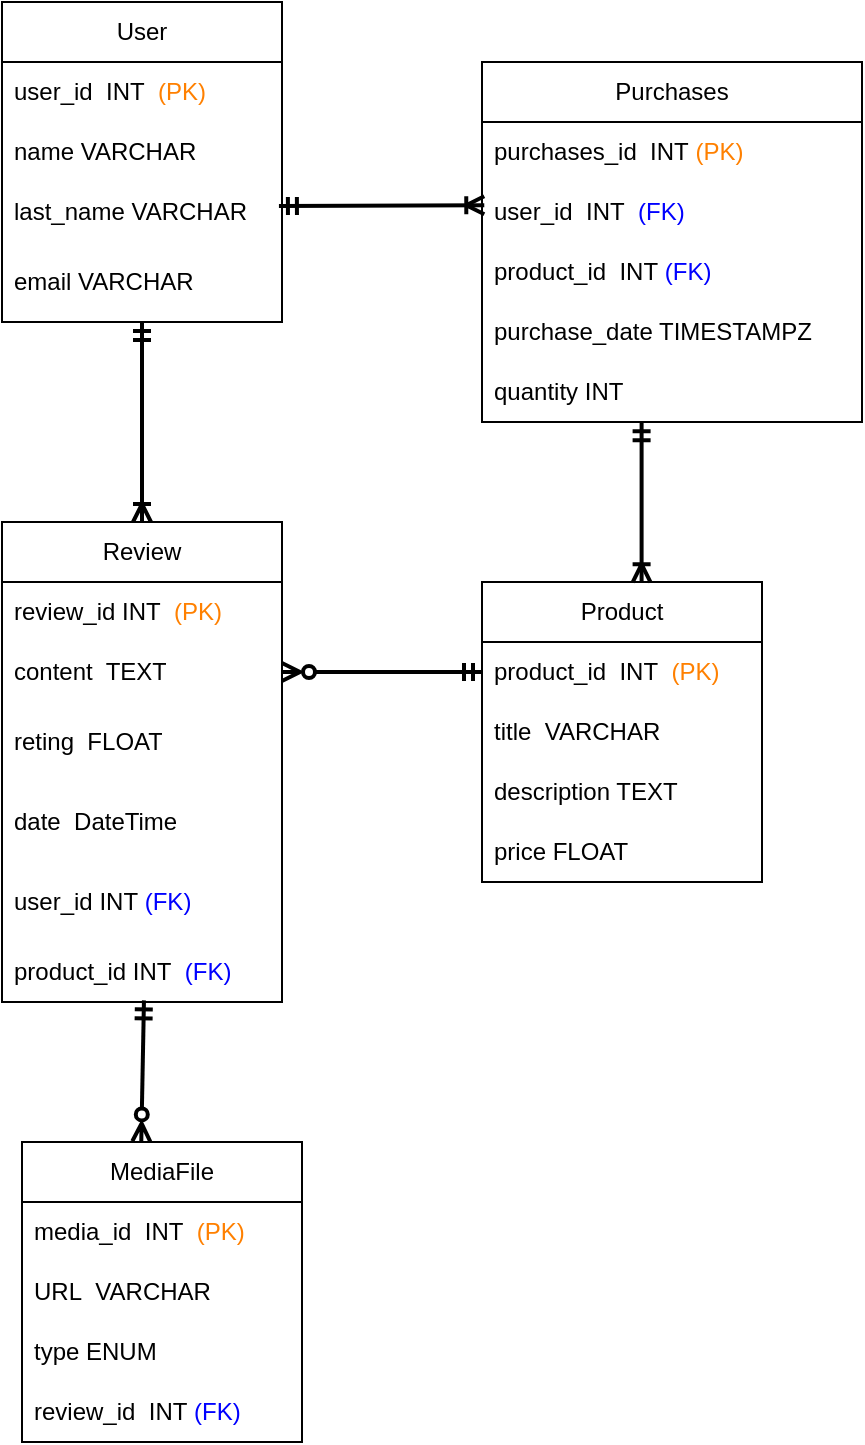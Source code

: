 <mxfile version="24.8.8">
  <diagram name="Страница — 1" id="WvAe95_GHFCQsm5EFjYM">
    <mxGraphModel dx="916" dy="873" grid="1" gridSize="10" guides="1" tooltips="1" connect="1" arrows="1" fold="1" page="1" pageScale="1" pageWidth="827" pageHeight="1169" math="0" shadow="0">
      <root>
        <mxCell id="0" />
        <mxCell id="1" parent="0" />
        <mxCell id="19RlmkvOXlg0cIkhi3ER-1" value="User" style="swimlane;fontStyle=0;childLayout=stackLayout;horizontal=1;startSize=30;horizontalStack=0;resizeParent=1;resizeParentMax=0;resizeLast=0;collapsible=1;marginBottom=0;whiteSpace=wrap;html=1;" parent="1" vertex="1">
          <mxGeometry x="240" y="220" width="140" height="160" as="geometry">
            <mxRectangle x="90" y="350" width="70" height="30" as="alternateBounds" />
          </mxGeometry>
        </mxCell>
        <mxCell id="19RlmkvOXlg0cIkhi3ER-2" value="user_id&amp;nbsp; INT&amp;nbsp; &lt;font color=&quot;#ff8000&quot;&gt;(PK)&lt;/font&gt;" style="text;strokeColor=none;fillColor=none;align=left;verticalAlign=middle;spacingLeft=4;spacingRight=4;overflow=hidden;points=[[0,0.5],[1,0.5]];portConstraint=eastwest;rotatable=0;whiteSpace=wrap;html=1;" parent="19RlmkvOXlg0cIkhi3ER-1" vertex="1">
          <mxGeometry y="30" width="140" height="30" as="geometry" />
        </mxCell>
        <mxCell id="19RlmkvOXlg0cIkhi3ER-3" value="name VARCHAR" style="text;strokeColor=none;fillColor=none;align=left;verticalAlign=middle;spacingLeft=4;spacingRight=4;overflow=hidden;points=[[0,0.5],[1,0.5]];portConstraint=eastwest;rotatable=0;whiteSpace=wrap;html=1;" parent="19RlmkvOXlg0cIkhi3ER-1" vertex="1">
          <mxGeometry y="60" width="140" height="30" as="geometry" />
        </mxCell>
        <mxCell id="19RlmkvOXlg0cIkhi3ER-6" value="last_name VARCHAR" style="text;strokeColor=none;fillColor=none;align=left;verticalAlign=middle;spacingLeft=4;spacingRight=4;overflow=hidden;points=[[0,0.5],[1,0.5]];portConstraint=eastwest;rotatable=0;whiteSpace=wrap;html=1;" parent="19RlmkvOXlg0cIkhi3ER-1" vertex="1">
          <mxGeometry y="90" width="140" height="30" as="geometry" />
        </mxCell>
        <mxCell id="19RlmkvOXlg0cIkhi3ER-4" value="email VARCHAR" style="text;strokeColor=none;fillColor=none;align=left;verticalAlign=middle;spacingLeft=4;spacingRight=4;overflow=hidden;points=[[0,0.5],[1,0.5]];portConstraint=eastwest;rotatable=0;whiteSpace=wrap;html=1;" parent="19RlmkvOXlg0cIkhi3ER-1" vertex="1">
          <mxGeometry y="120" width="140" height="40" as="geometry" />
        </mxCell>
        <mxCell id="19RlmkvOXlg0cIkhi3ER-7" value="Product" style="swimlane;fontStyle=0;childLayout=stackLayout;horizontal=1;startSize=30;horizontalStack=0;resizeParent=1;resizeParentMax=0;resizeLast=0;collapsible=1;marginBottom=0;whiteSpace=wrap;html=1;" parent="1" vertex="1">
          <mxGeometry x="480" y="510" width="140" height="150" as="geometry" />
        </mxCell>
        <mxCell id="19RlmkvOXlg0cIkhi3ER-8" value="product_id&amp;nbsp; INT&amp;nbsp;&amp;nbsp;&lt;span style=&quot;color: rgb(255, 128, 0);&quot;&gt;(PK)&lt;/span&gt;" style="text;strokeColor=none;fillColor=none;align=left;verticalAlign=middle;spacingLeft=4;spacingRight=4;overflow=hidden;points=[[0,0.5],[1,0.5]];portConstraint=eastwest;rotatable=0;whiteSpace=wrap;html=1;" parent="19RlmkvOXlg0cIkhi3ER-7" vertex="1">
          <mxGeometry y="30" width="140" height="30" as="geometry" />
        </mxCell>
        <mxCell id="19RlmkvOXlg0cIkhi3ER-9" value="title&amp;nbsp; VARCHAR" style="text;strokeColor=none;fillColor=none;align=left;verticalAlign=middle;spacingLeft=4;spacingRight=4;overflow=hidden;points=[[0,0.5],[1,0.5]];portConstraint=eastwest;rotatable=0;whiteSpace=wrap;html=1;" parent="19RlmkvOXlg0cIkhi3ER-7" vertex="1">
          <mxGeometry y="60" width="140" height="30" as="geometry" />
        </mxCell>
        <mxCell id="19RlmkvOXlg0cIkhi3ER-10" value="description TEXT" style="text;strokeColor=none;fillColor=none;align=left;verticalAlign=middle;spacingLeft=4;spacingRight=4;overflow=hidden;points=[[0,0.5],[1,0.5]];portConstraint=eastwest;rotatable=0;whiteSpace=wrap;html=1;" parent="19RlmkvOXlg0cIkhi3ER-7" vertex="1">
          <mxGeometry y="90" width="140" height="30" as="geometry" />
        </mxCell>
        <mxCell id="19RlmkvOXlg0cIkhi3ER-36" value="price FLOAT" style="text;strokeColor=none;fillColor=none;align=left;verticalAlign=middle;spacingLeft=4;spacingRight=4;overflow=hidden;points=[[0,0.5],[1,0.5]];portConstraint=eastwest;rotatable=0;whiteSpace=wrap;html=1;" parent="19RlmkvOXlg0cIkhi3ER-7" vertex="1">
          <mxGeometry y="120" width="140" height="30" as="geometry" />
        </mxCell>
        <mxCell id="19RlmkvOXlg0cIkhi3ER-11" value="Review" style="swimlane;fontStyle=0;childLayout=stackLayout;horizontal=1;startSize=30;horizontalStack=0;resizeParent=1;resizeParentMax=0;resizeLast=0;collapsible=1;marginBottom=0;whiteSpace=wrap;html=1;" parent="1" vertex="1">
          <mxGeometry x="240" y="480" width="140" height="240" as="geometry" />
        </mxCell>
        <mxCell id="19RlmkvOXlg0cIkhi3ER-12" value="review_id INT&amp;nbsp;&amp;nbsp;&lt;span style=&quot;color: rgb(255, 128, 0);&quot;&gt;(PK)&lt;/span&gt;" style="text;strokeColor=none;fillColor=none;align=left;verticalAlign=middle;spacingLeft=4;spacingRight=4;overflow=hidden;points=[[0,0.5],[1,0.5]];portConstraint=eastwest;rotatable=0;whiteSpace=wrap;html=1;" parent="19RlmkvOXlg0cIkhi3ER-11" vertex="1">
          <mxGeometry y="30" width="140" height="30" as="geometry" />
        </mxCell>
        <mxCell id="19RlmkvOXlg0cIkhi3ER-13" value="content&amp;nbsp; TEXT" style="text;strokeColor=none;fillColor=none;align=left;verticalAlign=middle;spacingLeft=4;spacingRight=4;overflow=hidden;points=[[0,0.5],[1,0.5]];portConstraint=eastwest;rotatable=0;whiteSpace=wrap;html=1;" parent="19RlmkvOXlg0cIkhi3ER-11" vertex="1">
          <mxGeometry y="60" width="140" height="30" as="geometry" />
        </mxCell>
        <mxCell id="19RlmkvOXlg0cIkhi3ER-14" value="reting&amp;nbsp; FLOAT" style="text;strokeColor=none;fillColor=none;align=left;verticalAlign=middle;spacingLeft=4;spacingRight=4;overflow=hidden;points=[[0,0.5],[1,0.5]];portConstraint=eastwest;rotatable=0;whiteSpace=wrap;html=1;" parent="19RlmkvOXlg0cIkhi3ER-11" vertex="1">
          <mxGeometry y="90" width="140" height="40" as="geometry" />
        </mxCell>
        <mxCell id="19RlmkvOXlg0cIkhi3ER-19" value="date&amp;nbsp; DateTime" style="text;strokeColor=none;fillColor=none;align=left;verticalAlign=middle;spacingLeft=4;spacingRight=4;overflow=hidden;points=[[0,0.5],[1,0.5]];portConstraint=eastwest;rotatable=0;whiteSpace=wrap;html=1;" parent="19RlmkvOXlg0cIkhi3ER-11" vertex="1">
          <mxGeometry y="130" width="140" height="40" as="geometry" />
        </mxCell>
        <mxCell id="19RlmkvOXlg0cIkhi3ER-20" value="user_id INT&amp;nbsp;&lt;font color=&quot;#0000ff&quot;&gt;(FK)&lt;/font&gt;" style="text;strokeColor=none;fillColor=none;align=left;verticalAlign=middle;spacingLeft=4;spacingRight=4;overflow=hidden;points=[[0,0.5],[1,0.5]];portConstraint=eastwest;rotatable=0;whiteSpace=wrap;html=1;" parent="19RlmkvOXlg0cIkhi3ER-11" vertex="1">
          <mxGeometry y="170" width="140" height="40" as="geometry" />
        </mxCell>
        <mxCell id="19RlmkvOXlg0cIkhi3ER-21" value="product_id INT&amp;nbsp;&amp;nbsp;&lt;span style=&quot;color: rgb(0, 0, 255);&quot;&gt;(FK)&lt;/span&gt;" style="text;strokeColor=none;fillColor=none;align=left;verticalAlign=middle;spacingLeft=4;spacingRight=4;overflow=hidden;points=[[0,0.5],[1,0.5]];portConstraint=eastwest;rotatable=0;whiteSpace=wrap;html=1;" parent="19RlmkvOXlg0cIkhi3ER-11" vertex="1">
          <mxGeometry y="210" width="140" height="30" as="geometry" />
        </mxCell>
        <mxCell id="19RlmkvOXlg0cIkhi3ER-15" value="MediaFile" style="swimlane;fontStyle=0;childLayout=stackLayout;horizontal=1;startSize=30;horizontalStack=0;resizeParent=1;resizeParentMax=0;resizeLast=0;collapsible=1;marginBottom=0;whiteSpace=wrap;html=1;" parent="1" vertex="1">
          <mxGeometry x="250" y="790" width="140" height="150" as="geometry" />
        </mxCell>
        <mxCell id="19RlmkvOXlg0cIkhi3ER-16" value="media_id&amp;nbsp; INT&amp;nbsp;&amp;nbsp;&lt;span style=&quot;color: rgb(255, 128, 0);&quot;&gt;(PK)&lt;/span&gt;" style="text;strokeColor=none;fillColor=none;align=left;verticalAlign=middle;spacingLeft=4;spacingRight=4;overflow=hidden;points=[[0,0.5],[1,0.5]];portConstraint=eastwest;rotatable=0;whiteSpace=wrap;html=1;" parent="19RlmkvOXlg0cIkhi3ER-15" vertex="1">
          <mxGeometry y="30" width="140" height="30" as="geometry" />
        </mxCell>
        <mxCell id="19RlmkvOXlg0cIkhi3ER-17" value="URL&amp;nbsp; VARCHAR" style="text;strokeColor=none;fillColor=none;align=left;verticalAlign=middle;spacingLeft=4;spacingRight=4;overflow=hidden;points=[[0,0.5],[1,0.5]];portConstraint=eastwest;rotatable=0;whiteSpace=wrap;html=1;" parent="19RlmkvOXlg0cIkhi3ER-15" vertex="1">
          <mxGeometry y="60" width="140" height="30" as="geometry" />
        </mxCell>
        <mxCell id="19RlmkvOXlg0cIkhi3ER-18" value="type ENUM" style="text;strokeColor=none;fillColor=none;align=left;verticalAlign=middle;spacingLeft=4;spacingRight=4;overflow=hidden;points=[[0,0.5],[1,0.5]];portConstraint=eastwest;rotatable=0;whiteSpace=wrap;html=1;" parent="19RlmkvOXlg0cIkhi3ER-15" vertex="1">
          <mxGeometry y="90" width="140" height="30" as="geometry" />
        </mxCell>
        <mxCell id="19RlmkvOXlg0cIkhi3ER-22" value="review_id&amp;nbsp; INT&amp;nbsp;&lt;span style=&quot;color: rgb(0, 0, 255);&quot;&gt;(FK)&lt;/span&gt;" style="text;strokeColor=none;fillColor=none;align=left;verticalAlign=middle;spacingLeft=4;spacingRight=4;overflow=hidden;points=[[0,0.5],[1,0.5]];portConstraint=eastwest;rotatable=0;whiteSpace=wrap;html=1;" parent="19RlmkvOXlg0cIkhi3ER-15" vertex="1">
          <mxGeometry y="120" width="140" height="30" as="geometry" />
        </mxCell>
        <mxCell id="19RlmkvOXlg0cIkhi3ER-26" value="" style="endArrow=ERoneToMany;html=1;rounded=0;endFill=0;entryX=0.5;entryY=0;entryDx=0;entryDy=0;strokeWidth=2;exitX=0.5;exitY=1;exitDx=0;exitDy=0;exitPerimeter=0;startArrow=ERmandOne;startFill=0;" parent="1" source="19RlmkvOXlg0cIkhi3ER-4" target="19RlmkvOXlg0cIkhi3ER-11" edge="1">
          <mxGeometry width="50" height="50" relative="1" as="geometry">
            <mxPoint x="320" y="380" as="sourcePoint" />
            <mxPoint x="250" y="540" as="targetPoint" />
            <Array as="points" />
          </mxGeometry>
        </mxCell>
        <mxCell id="19RlmkvOXlg0cIkhi3ER-27" value="" style="endArrow=ERzeroToMany;html=1;rounded=0;entryX=1;entryY=0.5;entryDx=0;entryDy=0;endFill=0;strokeWidth=2;exitX=0;exitY=0.5;exitDx=0;exitDy=0;startArrow=ERmandOne;startFill=0;" parent="1" source="19RlmkvOXlg0cIkhi3ER-8" target="19RlmkvOXlg0cIkhi3ER-13" edge="1">
          <mxGeometry width="50" height="50" relative="1" as="geometry">
            <mxPoint x="480" y="625" as="sourcePoint" />
            <mxPoint x="460" y="500" as="targetPoint" />
          </mxGeometry>
        </mxCell>
        <mxCell id="19RlmkvOXlg0cIkhi3ER-28" value="" style="endArrow=ERzeroToMany;html=1;rounded=0;entryX=0.426;entryY=-0.002;entryDx=0;entryDy=0;strokeWidth=2;endFill=0;exitX=0.507;exitY=0.973;exitDx=0;exitDy=0;exitPerimeter=0;entryPerimeter=0;startArrow=ERmandOne;startFill=0;" parent="1" source="19RlmkvOXlg0cIkhi3ER-21" target="19RlmkvOXlg0cIkhi3ER-15" edge="1">
          <mxGeometry width="50" height="50" relative="1" as="geometry">
            <mxPoint x="320" y="790" as="sourcePoint" />
            <mxPoint x="578.04" y="570" as="targetPoint" />
          </mxGeometry>
        </mxCell>
        <mxCell id="19RlmkvOXlg0cIkhi3ER-29" value="Purchases" style="swimlane;fontStyle=0;childLayout=stackLayout;horizontal=1;startSize=30;horizontalStack=0;resizeParent=1;resizeParentMax=0;resizeLast=0;collapsible=1;marginBottom=0;whiteSpace=wrap;html=1;" parent="1" vertex="1">
          <mxGeometry x="480" y="250" width="190" height="180" as="geometry" />
        </mxCell>
        <mxCell id="19RlmkvOXlg0cIkhi3ER-33" value="purchases_id&amp;nbsp; INT&amp;nbsp;&lt;span style=&quot;color: rgb(255, 128, 0);&quot;&gt;(PK)&lt;/span&gt;" style="text;strokeColor=none;fillColor=none;align=left;verticalAlign=middle;spacingLeft=4;spacingRight=4;overflow=hidden;points=[[0,0.5],[1,0.5]];portConstraint=eastwest;rotatable=0;whiteSpace=wrap;html=1;" parent="19RlmkvOXlg0cIkhi3ER-29" vertex="1">
          <mxGeometry y="30" width="190" height="30" as="geometry" />
        </mxCell>
        <mxCell id="19RlmkvOXlg0cIkhi3ER-30" value="user_id&amp;nbsp; INT&amp;nbsp;&amp;nbsp;&lt;span style=&quot;color: rgb(0, 0, 255);&quot;&gt;(FK)&lt;/span&gt;" style="text;strokeColor=none;fillColor=none;align=left;verticalAlign=middle;spacingLeft=4;spacingRight=4;overflow=hidden;points=[[0,0.5],[1,0.5]];portConstraint=eastwest;rotatable=0;whiteSpace=wrap;html=1;" parent="19RlmkvOXlg0cIkhi3ER-29" vertex="1">
          <mxGeometry y="60" width="190" height="30" as="geometry" />
        </mxCell>
        <mxCell id="19RlmkvOXlg0cIkhi3ER-31" value="product_id&amp;nbsp; INT&amp;nbsp;&lt;span style=&quot;color: rgb(0, 0, 255);&quot;&gt;(FK)&lt;/span&gt;" style="text;strokeColor=none;fillColor=none;align=left;verticalAlign=middle;spacingLeft=4;spacingRight=4;overflow=hidden;points=[[0,0.5],[1,0.5]];portConstraint=eastwest;rotatable=0;whiteSpace=wrap;html=1;" parent="19RlmkvOXlg0cIkhi3ER-29" vertex="1">
          <mxGeometry y="90" width="190" height="30" as="geometry" />
        </mxCell>
        <mxCell id="19RlmkvOXlg0cIkhi3ER-32" value="purchase_date TIMESTAMPZ" style="text;strokeColor=none;fillColor=none;align=left;verticalAlign=middle;spacingLeft=4;spacingRight=4;overflow=hidden;points=[[0,0.5],[1,0.5]];portConstraint=eastwest;rotatable=0;whiteSpace=wrap;html=1;" parent="19RlmkvOXlg0cIkhi3ER-29" vertex="1">
          <mxGeometry y="120" width="190" height="30" as="geometry" />
        </mxCell>
        <mxCell id="19RlmkvOXlg0cIkhi3ER-34" value="quantity INT" style="text;strokeColor=none;fillColor=none;align=left;verticalAlign=middle;spacingLeft=4;spacingRight=4;overflow=hidden;points=[[0,0.5],[1,0.5]];portConstraint=eastwest;rotatable=0;whiteSpace=wrap;html=1;" parent="19RlmkvOXlg0cIkhi3ER-29" vertex="1">
          <mxGeometry y="150" width="190" height="30" as="geometry" />
        </mxCell>
        <mxCell id="19RlmkvOXlg0cIkhi3ER-40" value="" style="endArrow=ERoneToMany;html=1;rounded=0;exitX=0.42;exitY=1.005;exitDx=0;exitDy=0;exitPerimeter=0;entryX=0.57;entryY=0.001;entryDx=0;entryDy=0;entryPerimeter=0;endFill=0;strokeWidth=2;startArrow=ERmandOne;startFill=0;" parent="1" source="19RlmkvOXlg0cIkhi3ER-34" target="19RlmkvOXlg0cIkhi3ER-7" edge="1">
          <mxGeometry width="50" height="50" relative="1" as="geometry">
            <mxPoint x="410" y="400" as="sourcePoint" />
            <mxPoint x="460" y="350" as="targetPoint" />
          </mxGeometry>
        </mxCell>
        <mxCell id="19RlmkvOXlg0cIkhi3ER-41" value="" style="endArrow=ERoneToMany;html=1;rounded=0;exitX=0.989;exitY=0.4;exitDx=0;exitDy=0;exitPerimeter=0;entryX=0.006;entryY=0.387;entryDx=0;entryDy=0;entryPerimeter=0;strokeWidth=2;endFill=0;startArrow=ERmandOne;startFill=0;" parent="1" source="19RlmkvOXlg0cIkhi3ER-6" target="19RlmkvOXlg0cIkhi3ER-30" edge="1">
          <mxGeometry width="50" height="50" relative="1" as="geometry">
            <mxPoint x="378.74" y="330" as="sourcePoint" />
            <mxPoint x="480.0" y="333.18" as="targetPoint" />
          </mxGeometry>
        </mxCell>
      </root>
    </mxGraphModel>
  </diagram>
</mxfile>
